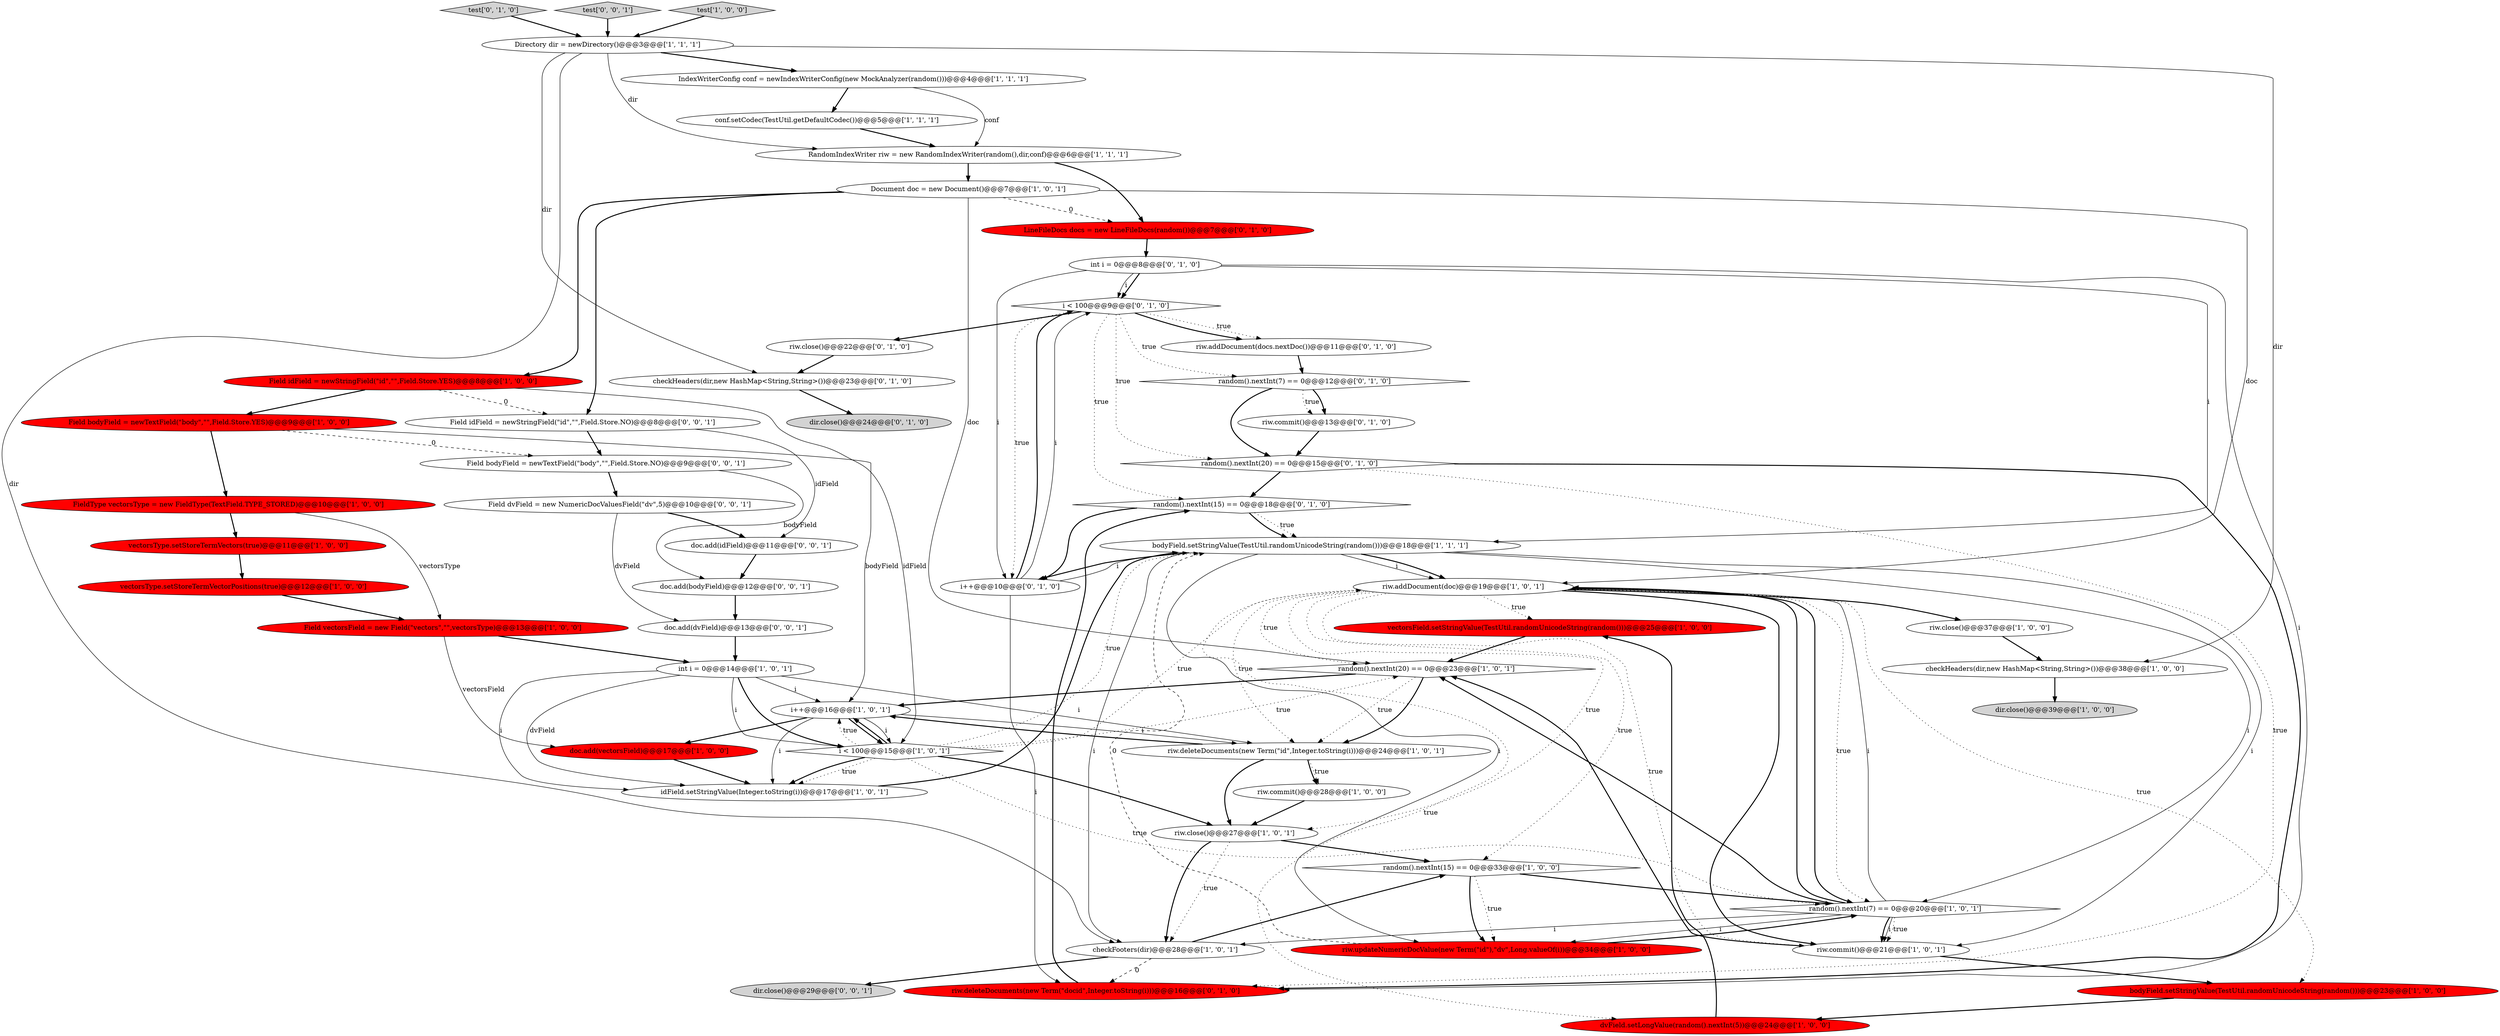 digraph {
40 [style = filled, label = "i < 100@@@9@@@['0', '1', '0']", fillcolor = white, shape = diamond image = "AAA0AAABBB2BBB"];
25 [style = filled, label = "Directory dir = newDirectory()@@@3@@@['1', '1', '1']", fillcolor = white, shape = ellipse image = "AAA0AAABBB1BBB"];
37 [style = filled, label = "LineFileDocs docs = new LineFileDocs(random())@@@7@@@['0', '1', '0']", fillcolor = red, shape = ellipse image = "AAA1AAABBB2BBB"];
9 [style = filled, label = "vectorsField.setStringValue(TestUtil.randomUnicodeString(random()))@@@25@@@['1', '0', '0']", fillcolor = red, shape = ellipse image = "AAA1AAABBB1BBB"];
18 [style = filled, label = "int i = 0@@@14@@@['1', '0', '1']", fillcolor = white, shape = ellipse image = "AAA0AAABBB1BBB"];
8 [style = filled, label = "dir.close()@@@39@@@['1', '0', '0']", fillcolor = lightgray, shape = ellipse image = "AAA0AAABBB1BBB"];
20 [style = filled, label = "riw.addDocument(doc)@@@19@@@['1', '0', '1']", fillcolor = white, shape = ellipse image = "AAA0AAABBB1BBB"];
48 [style = filled, label = "Field idField = newStringField(\"id\",\"\",Field.Store.NO)@@@8@@@['0', '0', '1']", fillcolor = white, shape = ellipse image = "AAA0AAABBB3BBB"];
47 [style = filled, label = "dir.close()@@@24@@@['0', '1', '0']", fillcolor = lightgray, shape = ellipse image = "AAA0AAABBB2BBB"];
4 [style = filled, label = "bodyField.setStringValue(TestUtil.randomUnicodeString(random()))@@@18@@@['1', '1', '1']", fillcolor = white, shape = ellipse image = "AAA0AAABBB1BBB"];
30 [style = filled, label = "FieldType vectorsType = new FieldType(TextField.TYPE_STORED)@@@10@@@['1', '0', '0']", fillcolor = red, shape = ellipse image = "AAA1AAABBB1BBB"];
5 [style = filled, label = "bodyField.setStringValue(TestUtil.randomUnicodeString(random()))@@@23@@@['1', '0', '0']", fillcolor = red, shape = ellipse image = "AAA1AAABBB1BBB"];
32 [style = filled, label = "random().nextInt(15) == 0@@@33@@@['1', '0', '0']", fillcolor = white, shape = diamond image = "AAA0AAABBB1BBB"];
49 [style = filled, label = "doc.add(bodyField)@@@12@@@['0', '0', '1']", fillcolor = white, shape = ellipse image = "AAA0AAABBB3BBB"];
42 [style = filled, label = "riw.addDocument(docs.nextDoc())@@@11@@@['0', '1', '0']", fillcolor = white, shape = ellipse image = "AAA0AAABBB2BBB"];
12 [style = filled, label = "checkFooters(dir)@@@28@@@['1', '0', '1']", fillcolor = white, shape = ellipse image = "AAA0AAABBB1BBB"];
1 [style = filled, label = "random().nextInt(7) == 0@@@20@@@['1', '0', '1']", fillcolor = white, shape = diamond image = "AAA0AAABBB1BBB"];
38 [style = filled, label = "random().nextInt(15) == 0@@@18@@@['0', '1', '0']", fillcolor = white, shape = diamond image = "AAA0AAABBB2BBB"];
6 [style = filled, label = "doc.add(vectorsField)@@@17@@@['1', '0', '0']", fillcolor = red, shape = ellipse image = "AAA1AAABBB1BBB"];
28 [style = filled, label = "Document doc = new Document()@@@7@@@['1', '0', '1']", fillcolor = white, shape = ellipse image = "AAA0AAABBB1BBB"];
51 [style = filled, label = "dir.close()@@@29@@@['0', '0', '1']", fillcolor = lightgray, shape = ellipse image = "AAA0AAABBB3BBB"];
14 [style = filled, label = "Field bodyField = newTextField(\"body\",\"\",Field.Store.YES)@@@9@@@['1', '0', '0']", fillcolor = red, shape = ellipse image = "AAA1AAABBB1BBB"];
29 [style = filled, label = "random().nextInt(20) == 0@@@23@@@['1', '0', '1']", fillcolor = white, shape = diamond image = "AAA0AAABBB1BBB"];
54 [style = filled, label = "doc.add(dvField)@@@13@@@['0', '0', '1']", fillcolor = white, shape = ellipse image = "AAA0AAABBB3BBB"];
0 [style = filled, label = "Field vectorsField = new Field(\"vectors\",\"\",vectorsType)@@@13@@@['1', '0', '0']", fillcolor = red, shape = ellipse image = "AAA1AAABBB1BBB"];
43 [style = filled, label = "i++@@@10@@@['0', '1', '0']", fillcolor = white, shape = ellipse image = "AAA0AAABBB2BBB"];
45 [style = filled, label = "riw.close()@@@22@@@['0', '1', '0']", fillcolor = white, shape = ellipse image = "AAA0AAABBB2BBB"];
19 [style = filled, label = "i++@@@16@@@['1', '0', '1']", fillcolor = white, shape = ellipse image = "AAA0AAABBB1BBB"];
34 [style = filled, label = "test['0', '1', '0']", fillcolor = lightgray, shape = diamond image = "AAA0AAABBB2BBB"];
27 [style = filled, label = "vectorsType.setStoreTermVectors(true)@@@11@@@['1', '0', '0']", fillcolor = red, shape = ellipse image = "AAA1AAABBB1BBB"];
11 [style = filled, label = "Field idField = newStringField(\"id\",\"\",Field.Store.YES)@@@8@@@['1', '0', '0']", fillcolor = red, shape = ellipse image = "AAA1AAABBB1BBB"];
24 [style = filled, label = "riw.commit()@@@21@@@['1', '0', '1']", fillcolor = white, shape = ellipse image = "AAA0AAABBB1BBB"];
10 [style = filled, label = "riw.close()@@@37@@@['1', '0', '0']", fillcolor = white, shape = ellipse image = "AAA0AAABBB1BBB"];
13 [style = filled, label = "i < 100@@@15@@@['1', '0', '1']", fillcolor = white, shape = diamond image = "AAA0AAABBB1BBB"];
44 [style = filled, label = "riw.deleteDocuments(new Term(\"docid\",Integer.toString(i)))@@@16@@@['0', '1', '0']", fillcolor = red, shape = ellipse image = "AAA1AAABBB2BBB"];
46 [style = filled, label = "checkHeaders(dir,new HashMap<String,String>())@@@23@@@['0', '1', '0']", fillcolor = white, shape = ellipse image = "AAA0AAABBB2BBB"];
50 [style = filled, label = "test['0', '0', '1']", fillcolor = lightgray, shape = diamond image = "AAA0AAABBB3BBB"];
52 [style = filled, label = "Field bodyField = newTextField(\"body\",\"\",Field.Store.NO)@@@9@@@['0', '0', '1']", fillcolor = white, shape = ellipse image = "AAA0AAABBB3BBB"];
33 [style = filled, label = "idField.setStringValue(Integer.toString(i))@@@17@@@['1', '0', '1']", fillcolor = white, shape = ellipse image = "AAA0AAABBB1BBB"];
41 [style = filled, label = "random().nextInt(7) == 0@@@12@@@['0', '1', '0']", fillcolor = white, shape = diamond image = "AAA0AAABBB2BBB"];
36 [style = filled, label = "random().nextInt(20) == 0@@@15@@@['0', '1', '0']", fillcolor = white, shape = diamond image = "AAA0AAABBB2BBB"];
2 [style = filled, label = "conf.setCodec(TestUtil.getDefaultCodec())@@@5@@@['1', '1', '1']", fillcolor = white, shape = ellipse image = "AAA0AAABBB1BBB"];
7 [style = filled, label = "riw.deleteDocuments(new Term(\"id\",Integer.toString(i)))@@@24@@@['1', '0', '1']", fillcolor = white, shape = ellipse image = "AAA0AAABBB1BBB"];
55 [style = filled, label = "doc.add(idField)@@@11@@@['0', '0', '1']", fillcolor = white, shape = ellipse image = "AAA0AAABBB3BBB"];
22 [style = filled, label = "RandomIndexWriter riw = new RandomIndexWriter(random(),dir,conf)@@@6@@@['1', '1', '1']", fillcolor = white, shape = ellipse image = "AAA0AAABBB1BBB"];
21 [style = filled, label = "test['1', '0', '0']", fillcolor = lightgray, shape = diamond image = "AAA0AAABBB1BBB"];
35 [style = filled, label = "int i = 0@@@8@@@['0', '1', '0']", fillcolor = white, shape = ellipse image = "AAA0AAABBB2BBB"];
23 [style = filled, label = "riw.close()@@@27@@@['1', '0', '1']", fillcolor = white, shape = ellipse image = "AAA0AAABBB1BBB"];
17 [style = filled, label = "IndexWriterConfig conf = newIndexWriterConfig(new MockAnalyzer(random()))@@@4@@@['1', '1', '1']", fillcolor = white, shape = ellipse image = "AAA0AAABBB1BBB"];
15 [style = filled, label = "riw.updateNumericDocValue(new Term(\"id\"),\"dv\",Long.valueOf(i))@@@34@@@['1', '0', '0']", fillcolor = red, shape = ellipse image = "AAA1AAABBB1BBB"];
16 [style = filled, label = "checkHeaders(dir,new HashMap<String,String>())@@@38@@@['1', '0', '0']", fillcolor = white, shape = ellipse image = "AAA0AAABBB1BBB"];
31 [style = filled, label = "riw.commit()@@@28@@@['1', '0', '0']", fillcolor = white, shape = ellipse image = "AAA0AAABBB1BBB"];
53 [style = filled, label = "Field dvField = new NumericDocValuesField(\"dv\",5)@@@10@@@['0', '0', '1']", fillcolor = white, shape = ellipse image = "AAA0AAABBB3BBB"];
3 [style = filled, label = "dvField.setLongValue(random().nextInt(5))@@@24@@@['1', '0', '0']", fillcolor = red, shape = ellipse image = "AAA1AAABBB1BBB"];
26 [style = filled, label = "vectorsType.setStoreTermVectorPositions(true)@@@12@@@['1', '0', '0']", fillcolor = red, shape = ellipse image = "AAA1AAABBB1BBB"];
39 [style = filled, label = "riw.commit()@@@13@@@['0', '1', '0']", fillcolor = white, shape = ellipse image = "AAA0AAABBB2BBB"];
5->3 [style = bold, label=""];
42->41 [style = bold, label=""];
18->7 [style = solid, label="i"];
1->24 [style = solid, label="i"];
11->14 [style = bold, label=""];
22->37 [style = bold, label=""];
55->49 [style = bold, label=""];
13->20 [style = dotted, label="true"];
17->22 [style = solid, label="conf"];
25->12 [style = solid, label="dir"];
38->4 [style = bold, label=""];
4->1 [style = solid, label="i"];
1->20 [style = bold, label=""];
25->16 [style = solid, label="dir"];
7->31 [style = bold, label=""];
15->4 [style = dashed, label="0"];
40->36 [style = dotted, label="true"];
40->43 [style = dotted, label="true"];
18->13 [style = solid, label="i"];
11->13 [style = solid, label="idField"];
43->40 [style = bold, label=""];
48->52 [style = bold, label=""];
4->15 [style = solid, label="i"];
30->0 [style = solid, label="vectorsType"];
12->44 [style = dashed, label="0"];
23->12 [style = bold, label=""];
9->29 [style = bold, label=""];
11->48 [style = dashed, label="0"];
13->4 [style = dotted, label="true"];
32->15 [style = dotted, label="true"];
40->41 [style = dotted, label="true"];
4->12 [style = solid, label="i"];
14->30 [style = bold, label=""];
20->24 [style = dotted, label="true"];
36->44 [style = bold, label=""];
28->20 [style = solid, label="doc"];
30->27 [style = bold, label=""];
13->19 [style = dotted, label="true"];
38->4 [style = dotted, label="true"];
21->25 [style = bold, label=""];
19->6 [style = bold, label=""];
44->38 [style = bold, label=""];
24->5 [style = bold, label=""];
12->51 [style = bold, label=""];
20->5 [style = dotted, label="true"];
35->40 [style = bold, label=""];
26->0 [style = bold, label=""];
19->13 [style = bold, label=""];
17->2 [style = bold, label=""];
25->22 [style = solid, label="dir"];
36->44 [style = dotted, label="true"];
13->29 [style = dotted, label="true"];
1->12 [style = solid, label="i"];
7->23 [style = bold, label=""];
18->33 [style = solid, label="i"];
20->3 [style = dotted, label="true"];
45->46 [style = bold, label=""];
49->54 [style = bold, label=""];
19->33 [style = solid, label="i"];
40->42 [style = dotted, label="true"];
27->26 [style = bold, label=""];
1->20 [style = solid, label="i"];
4->20 [style = solid, label="i"];
43->44 [style = solid, label="i"];
43->4 [style = solid, label="i"];
20->9 [style = dotted, label="true"];
16->8 [style = bold, label=""];
18->33 [style = solid, label="dvField"];
33->4 [style = bold, label=""];
29->7 [style = dotted, label="true"];
12->32 [style = bold, label=""];
23->32 [style = bold, label=""];
7->31 [style = dotted, label="true"];
40->38 [style = dotted, label="true"];
22->28 [style = bold, label=""];
20->1 [style = bold, label=""];
20->7 [style = dotted, label="true"];
19->7 [style = solid, label="i"];
25->17 [style = bold, label=""];
43->40 [style = solid, label="i"];
1->15 [style = solid, label="i"];
14->52 [style = dashed, label="0"];
3->9 [style = bold, label=""];
13->19 [style = bold, label=""];
41->36 [style = bold, label=""];
19->13 [style = solid, label="i"];
29->19 [style = bold, label=""];
10->16 [style = bold, label=""];
20->1 [style = dotted, label="true"];
13->33 [style = dotted, label="true"];
52->49 [style = solid, label="bodyField"];
6->33 [style = bold, label=""];
32->1 [style = bold, label=""];
18->19 [style = solid, label="i"];
20->23 [style = dotted, label="true"];
4->20 [style = bold, label=""];
0->18 [style = bold, label=""];
37->35 [style = bold, label=""];
1->29 [style = bold, label=""];
14->19 [style = solid, label="bodyField"];
7->19 [style = bold, label=""];
38->43 [style = bold, label=""];
35->43 [style = solid, label="i"];
15->1 [style = bold, label=""];
53->55 [style = bold, label=""];
53->54 [style = solid, label="dvField"];
34->25 [style = bold, label=""];
31->23 [style = bold, label=""];
4->43 [style = bold, label=""];
52->53 [style = bold, label=""];
28->37 [style = dashed, label="0"];
28->11 [style = bold, label=""];
1->24 [style = dotted, label="true"];
24->29 [style = bold, label=""];
0->6 [style = solid, label="vectorsField"];
41->39 [style = dotted, label="true"];
46->47 [style = bold, label=""];
25->46 [style = solid, label="dir"];
28->29 [style = solid, label="doc"];
50->25 [style = bold, label=""];
20->10 [style = bold, label=""];
35->40 [style = solid, label="i"];
4->24 [style = solid, label="i"];
13->1 [style = dotted, label="true"];
54->18 [style = bold, label=""];
20->29 [style = dotted, label="true"];
1->24 [style = bold, label=""];
35->4 [style = solid, label="i"];
32->15 [style = bold, label=""];
18->13 [style = bold, label=""];
13->23 [style = bold, label=""];
48->55 [style = solid, label="idField"];
28->48 [style = bold, label=""];
29->7 [style = bold, label=""];
40->45 [style = bold, label=""];
36->38 [style = bold, label=""];
41->39 [style = bold, label=""];
2->22 [style = bold, label=""];
20->24 [style = bold, label=""];
13->33 [style = bold, label=""];
23->12 [style = dotted, label="true"];
20->32 [style = dotted, label="true"];
39->36 [style = bold, label=""];
40->42 [style = bold, label=""];
35->44 [style = solid, label="i"];
}

